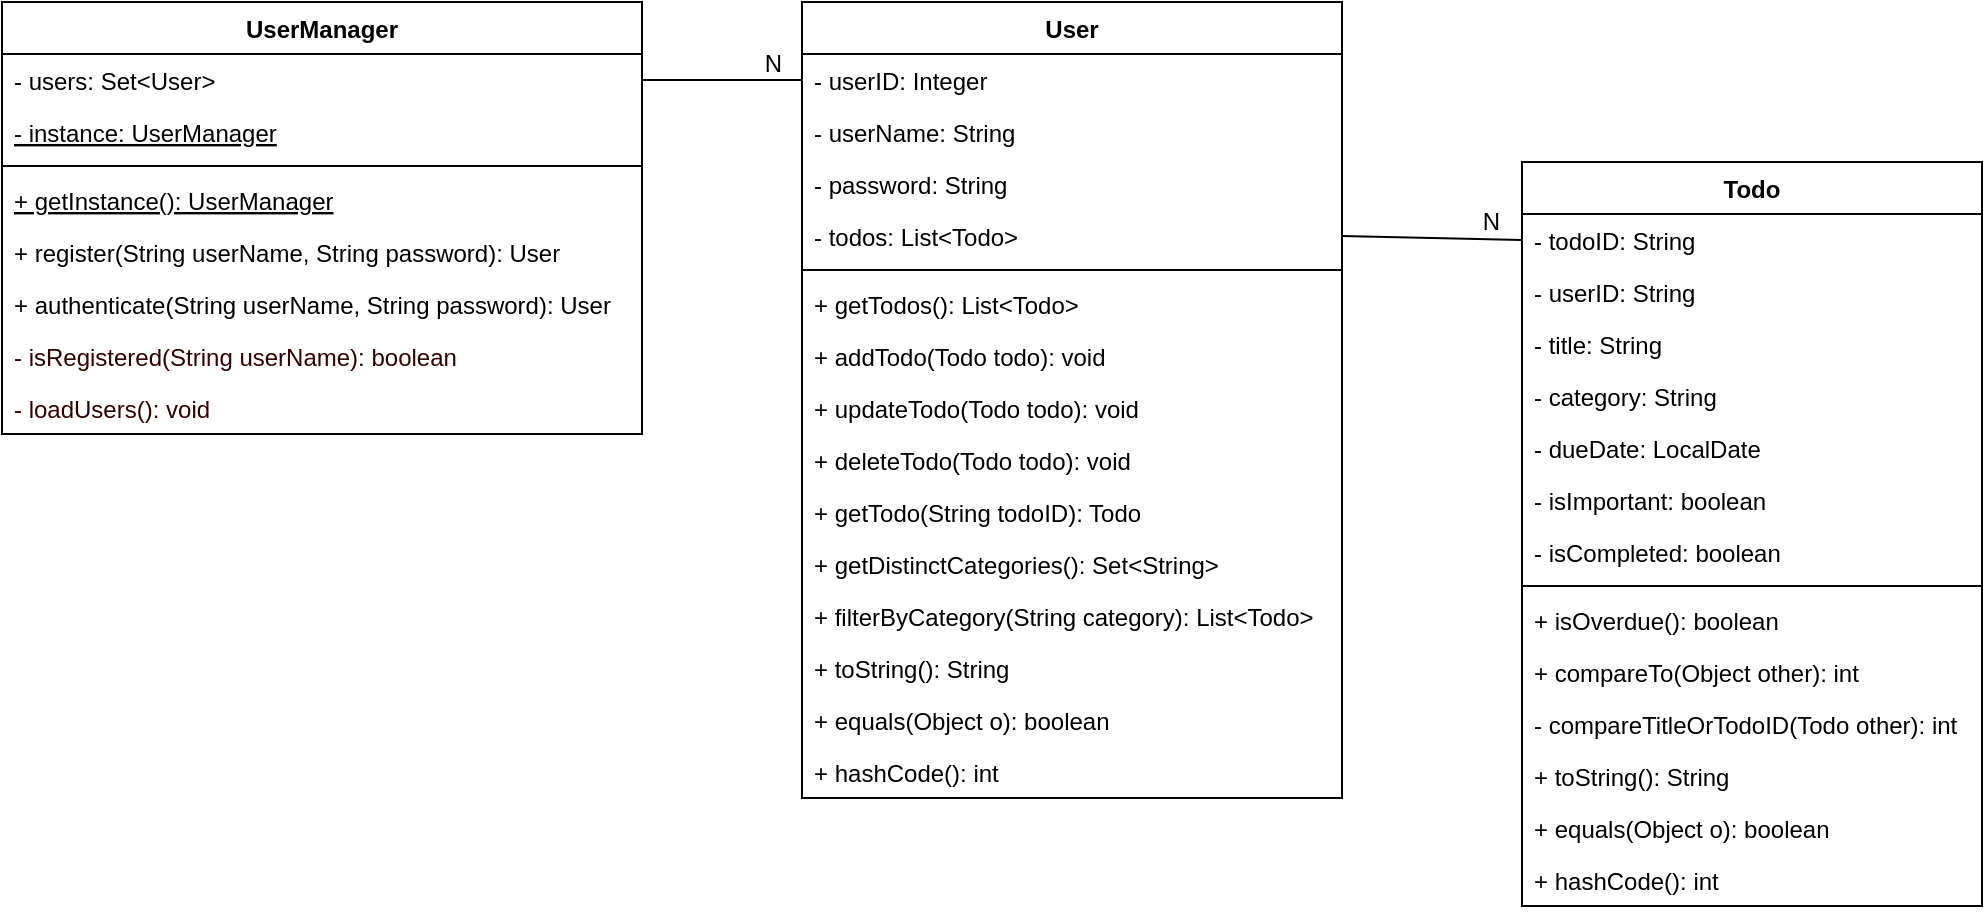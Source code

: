 <mxfile version="14.1.8" type="device" pages="2"><diagram id="_FEknvW1VbE6iCeTimLF" name="Domain Model"><mxGraphModel dx="1106" dy="1003" grid="1" gridSize="10" guides="1" tooltips="1" connect="1" arrows="1" fold="1" page="1" pageScale="1" pageWidth="1169" pageHeight="827" math="0" shadow="0"><root><mxCell id="0"/><mxCell id="1" parent="0"/><mxCell id="8GuXFF6owm1vr2erqjnb-2" value="User" style="swimlane;fontStyle=1;align=center;verticalAlign=top;childLayout=stackLayout;horizontal=1;startSize=26;horizontalStack=0;resizeParent=1;resizeParentMax=0;resizeLast=0;collapsible=1;marginBottom=0;" parent="1" vertex="1"><mxGeometry x="440" y="40" width="270" height="398" as="geometry"/></mxCell><mxCell id="8GuXFF6owm1vr2erqjnb-3" value="- userID: Integer&#10;" style="text;strokeColor=none;fillColor=none;align=left;verticalAlign=top;spacingLeft=4;spacingRight=4;overflow=hidden;rotatable=0;points=[[0,0.5],[1,0.5]];portConstraint=eastwest;" parent="8GuXFF6owm1vr2erqjnb-2" vertex="1"><mxGeometry y="26" width="270" height="26" as="geometry"/></mxCell><mxCell id="8GuXFF6owm1vr2erqjnb-11" value="- userName: String&#10;" style="text;strokeColor=none;fillColor=none;align=left;verticalAlign=top;spacingLeft=4;spacingRight=4;overflow=hidden;rotatable=0;points=[[0,0.5],[1,0.5]];portConstraint=eastwest;" parent="8GuXFF6owm1vr2erqjnb-2" vertex="1"><mxGeometry y="52" width="270" height="26" as="geometry"/></mxCell><mxCell id="8GuXFF6owm1vr2erqjnb-10" value="- password: String&#10;" style="text;strokeColor=none;fillColor=none;align=left;verticalAlign=top;spacingLeft=4;spacingRight=4;overflow=hidden;rotatable=0;points=[[0,0.5],[1,0.5]];portConstraint=eastwest;" parent="8GuXFF6owm1vr2erqjnb-2" vertex="1"><mxGeometry y="78" width="270" height="26" as="geometry"/></mxCell><mxCell id="8GuXFF6owm1vr2erqjnb-15" value="- todos: List&lt;Todo&gt;&#10;" style="text;strokeColor=none;fillColor=none;align=left;verticalAlign=top;spacingLeft=4;spacingRight=4;overflow=hidden;rotatable=0;points=[[0,0.5],[1,0.5]];portConstraint=eastwest;" parent="8GuXFF6owm1vr2erqjnb-2" vertex="1"><mxGeometry y="104" width="270" height="26" as="geometry"/></mxCell><mxCell id="8GuXFF6owm1vr2erqjnb-4" value="" style="line;strokeWidth=1;fillColor=none;align=left;verticalAlign=middle;spacingTop=-1;spacingLeft=3;spacingRight=3;rotatable=0;labelPosition=right;points=[];portConstraint=eastwest;" parent="8GuXFF6owm1vr2erqjnb-2" vertex="1"><mxGeometry y="130" width="270" height="8" as="geometry"/></mxCell><mxCell id="8GuXFF6owm1vr2erqjnb-17" value="+ getTodos(): List&lt;Todo&gt;" style="text;strokeColor=none;fillColor=none;align=left;verticalAlign=top;spacingLeft=4;spacingRight=4;overflow=hidden;rotatable=0;points=[[0,0.5],[1,0.5]];portConstraint=eastwest;" parent="8GuXFF6owm1vr2erqjnb-2" vertex="1"><mxGeometry y="138" width="270" height="26" as="geometry"/></mxCell><mxCell id="8GuXFF6owm1vr2erqjnb-16" value="+ addTodo(Todo todo): void" style="text;strokeColor=none;fillColor=none;align=left;verticalAlign=top;spacingLeft=4;spacingRight=4;overflow=hidden;rotatable=0;points=[[0,0.5],[1,0.5]];portConstraint=eastwest;" parent="8GuXFF6owm1vr2erqjnb-2" vertex="1"><mxGeometry y="164" width="270" height="26" as="geometry"/></mxCell><mxCell id="8GuXFF6owm1vr2erqjnb-18" value="+ updateTodo(Todo todo): void" style="text;strokeColor=none;fillColor=none;align=left;verticalAlign=top;spacingLeft=4;spacingRight=4;overflow=hidden;rotatable=0;points=[[0,0.5],[1,0.5]];portConstraint=eastwest;" parent="8GuXFF6owm1vr2erqjnb-2" vertex="1"><mxGeometry y="190" width="270" height="26" as="geometry"/></mxCell><mxCell id="8GuXFF6owm1vr2erqjnb-20" value="+ deleteTodo(Todo todo): void" style="text;strokeColor=none;fillColor=none;align=left;verticalAlign=top;spacingLeft=4;spacingRight=4;overflow=hidden;rotatable=0;points=[[0,0.5],[1,0.5]];portConstraint=eastwest;" parent="8GuXFF6owm1vr2erqjnb-2" vertex="1"><mxGeometry y="216" width="270" height="26" as="geometry"/></mxCell><mxCell id="DRzX5go1wV1cK8gVBeIf-1" value="+ getTodo(String todoID): Todo" style="text;strokeColor=none;fillColor=none;align=left;verticalAlign=top;spacingLeft=4;spacingRight=4;overflow=hidden;rotatable=0;points=[[0,0.5],[1,0.5]];portConstraint=eastwest;" parent="8GuXFF6owm1vr2erqjnb-2" vertex="1"><mxGeometry y="242" width="270" height="26" as="geometry"/></mxCell><mxCell id="DRzX5go1wV1cK8gVBeIf-2" value="+ getDistinctCategories(): Set&lt;String&gt;" style="text;strokeColor=none;fillColor=none;align=left;verticalAlign=top;spacingLeft=4;spacingRight=4;overflow=hidden;rotatable=0;points=[[0,0.5],[1,0.5]];portConstraint=eastwest;" parent="8GuXFF6owm1vr2erqjnb-2" vertex="1"><mxGeometry y="268" width="270" height="26" as="geometry"/></mxCell><mxCell id="XmtFBwjlOjcDqK2lk057-2" value="+ filterByCategory(String category): List&lt;Todo&gt;" style="text;strokeColor=none;fillColor=none;align=left;verticalAlign=top;spacingLeft=4;spacingRight=4;overflow=hidden;rotatable=0;points=[[0,0.5],[1,0.5]];portConstraint=eastwest;" parent="8GuXFF6owm1vr2erqjnb-2" vertex="1"><mxGeometry y="294" width="270" height="26" as="geometry"/></mxCell><mxCell id="XmtFBwjlOjcDqK2lk057-3" value="+ toString(): String" style="text;strokeColor=none;fillColor=none;align=left;verticalAlign=top;spacingLeft=4;spacingRight=4;overflow=hidden;rotatable=0;points=[[0,0.5],[1,0.5]];portConstraint=eastwest;" parent="8GuXFF6owm1vr2erqjnb-2" vertex="1"><mxGeometry y="320" width="270" height="26" as="geometry"/></mxCell><mxCell id="XmtFBwjlOjcDqK2lk057-4" value="+ equals(Object o): boolean" style="text;strokeColor=none;fillColor=none;align=left;verticalAlign=top;spacingLeft=4;spacingRight=4;overflow=hidden;rotatable=0;points=[[0,0.5],[1,0.5]];portConstraint=eastwest;" parent="8GuXFF6owm1vr2erqjnb-2" vertex="1"><mxGeometry y="346" width="270" height="26" as="geometry"/></mxCell><mxCell id="DRzX5go1wV1cK8gVBeIf-3" value="+ hashCode(): int" style="text;strokeColor=none;fillColor=none;align=left;verticalAlign=top;spacingLeft=4;spacingRight=4;overflow=hidden;rotatable=0;points=[[0,0.5],[1,0.5]];portConstraint=eastwest;" parent="8GuXFF6owm1vr2erqjnb-2" vertex="1"><mxGeometry y="372" width="270" height="26" as="geometry"/></mxCell><mxCell id="8GuXFF6owm1vr2erqjnb-6" value="Todo" style="swimlane;fontStyle=1;align=center;verticalAlign=top;childLayout=stackLayout;horizontal=1;startSize=26;horizontalStack=0;resizeParent=1;resizeParentMax=0;resizeLast=0;collapsible=1;marginBottom=0;" parent="1" vertex="1"><mxGeometry x="800" y="120" width="230" height="372" as="geometry"/></mxCell><mxCell id="8GuXFF6owm1vr2erqjnb-7" value="- todoID: String" style="text;strokeColor=none;fillColor=none;align=left;verticalAlign=top;spacingLeft=4;spacingRight=4;overflow=hidden;rotatable=0;points=[[0,0.5],[1,0.5]];portConstraint=eastwest;" parent="8GuXFF6owm1vr2erqjnb-6" vertex="1"><mxGeometry y="26" width="230" height="26" as="geometry"/></mxCell><mxCell id="8GuXFF6owm1vr2erqjnb-24" value="- userID: String" style="text;strokeColor=none;fillColor=none;align=left;verticalAlign=top;spacingLeft=4;spacingRight=4;overflow=hidden;rotatable=0;points=[[0,0.5],[1,0.5]];portConstraint=eastwest;" parent="8GuXFF6owm1vr2erqjnb-6" vertex="1"><mxGeometry y="52" width="230" height="26" as="geometry"/></mxCell><mxCell id="8GuXFF6owm1vr2erqjnb-22" value="- title: String" style="text;strokeColor=none;fillColor=none;align=left;verticalAlign=top;spacingLeft=4;spacingRight=4;overflow=hidden;rotatable=0;points=[[0,0.5],[1,0.5]];portConstraint=eastwest;" parent="8GuXFF6owm1vr2erqjnb-6" vertex="1"><mxGeometry y="78" width="230" height="26" as="geometry"/></mxCell><mxCell id="8GuXFF6owm1vr2erqjnb-23" value="- category: String" style="text;strokeColor=none;fillColor=none;align=left;verticalAlign=top;spacingLeft=4;spacingRight=4;overflow=hidden;rotatable=0;points=[[0,0.5],[1,0.5]];portConstraint=eastwest;" parent="8GuXFF6owm1vr2erqjnb-6" vertex="1"><mxGeometry y="104" width="230" height="26" as="geometry"/></mxCell><mxCell id="8GuXFF6owm1vr2erqjnb-26" value="- dueDate: LocalDate" style="text;strokeColor=none;fillColor=none;align=left;verticalAlign=top;spacingLeft=4;spacingRight=4;overflow=hidden;rotatable=0;points=[[0,0.5],[1,0.5]];portConstraint=eastwest;" parent="8GuXFF6owm1vr2erqjnb-6" vertex="1"><mxGeometry y="130" width="230" height="26" as="geometry"/></mxCell><mxCell id="8GuXFF6owm1vr2erqjnb-27" value="- isImportant: boolean" style="text;strokeColor=none;fillColor=none;align=left;verticalAlign=top;spacingLeft=4;spacingRight=4;overflow=hidden;rotatable=0;points=[[0,0.5],[1,0.5]];portConstraint=eastwest;" parent="8GuXFF6owm1vr2erqjnb-6" vertex="1"><mxGeometry y="156" width="230" height="26" as="geometry"/></mxCell><mxCell id="8GuXFF6owm1vr2erqjnb-28" value="- isCompleted: boolean" style="text;strokeColor=none;fillColor=none;align=left;verticalAlign=top;spacingLeft=4;spacingRight=4;overflow=hidden;rotatable=0;points=[[0,0.5],[1,0.5]];portConstraint=eastwest;" parent="8GuXFF6owm1vr2erqjnb-6" vertex="1"><mxGeometry y="182" width="230" height="26" as="geometry"/></mxCell><mxCell id="8GuXFF6owm1vr2erqjnb-8" value="" style="line;strokeWidth=1;fillColor=none;align=left;verticalAlign=middle;spacingTop=-1;spacingLeft=3;spacingRight=3;rotatable=0;labelPosition=right;points=[];portConstraint=eastwest;" parent="8GuXFF6owm1vr2erqjnb-6" vertex="1"><mxGeometry y="208" width="230" height="8" as="geometry"/></mxCell><mxCell id="8GuXFF6owm1vr2erqjnb-9" value="+ isOverdue(): boolean" style="text;strokeColor=none;fillColor=none;align=left;verticalAlign=top;spacingLeft=4;spacingRight=4;overflow=hidden;rotatable=0;points=[[0,0.5],[1,0.5]];portConstraint=eastwest;" parent="8GuXFF6owm1vr2erqjnb-6" vertex="1"><mxGeometry y="216" width="230" height="26" as="geometry"/></mxCell><mxCell id="XmtFBwjlOjcDqK2lk057-5" value="+ compareTo(Object other): int" style="text;strokeColor=none;fillColor=none;align=left;verticalAlign=top;spacingLeft=4;spacingRight=4;overflow=hidden;rotatable=0;points=[[0,0.5],[1,0.5]];portConstraint=eastwest;" parent="8GuXFF6owm1vr2erqjnb-6" vertex="1"><mxGeometry y="242" width="230" height="26" as="geometry"/></mxCell><mxCell id="XmtFBwjlOjcDqK2lk057-6" value="- compareTitleOrTodoID(Todo other): int" style="text;strokeColor=none;fillColor=none;align=left;verticalAlign=top;spacingLeft=4;spacingRight=4;overflow=hidden;rotatable=0;points=[[0,0.5],[1,0.5]];portConstraint=eastwest;" parent="8GuXFF6owm1vr2erqjnb-6" vertex="1"><mxGeometry y="268" width="230" height="26" as="geometry"/></mxCell><mxCell id="XmtFBwjlOjcDqK2lk057-8" value="+ toString(): String" style="text;strokeColor=none;fillColor=none;align=left;verticalAlign=top;spacingLeft=4;spacingRight=4;overflow=hidden;rotatable=0;points=[[0,0.5],[1,0.5]];portConstraint=eastwest;" parent="8GuXFF6owm1vr2erqjnb-6" vertex="1"><mxGeometry y="294" width="230" height="26" as="geometry"/></mxCell><mxCell id="XmtFBwjlOjcDqK2lk057-9" value="+ equals(Object o): boolean" style="text;strokeColor=none;fillColor=none;align=left;verticalAlign=top;spacingLeft=4;spacingRight=4;overflow=hidden;rotatable=0;points=[[0,0.5],[1,0.5]];portConstraint=eastwest;" parent="8GuXFF6owm1vr2erqjnb-6" vertex="1"><mxGeometry y="320" width="230" height="26" as="geometry"/></mxCell><mxCell id="XmtFBwjlOjcDqK2lk057-10" value="+ hashCode(): int" style="text;strokeColor=none;fillColor=none;align=left;verticalAlign=top;spacingLeft=4;spacingRight=4;overflow=hidden;rotatable=0;points=[[0,0.5],[1,0.5]];portConstraint=eastwest;" parent="8GuXFF6owm1vr2erqjnb-6" vertex="1"><mxGeometry y="346" width="230" height="26" as="geometry"/></mxCell><mxCell id="ysoF5U-7DfWgZvBtJbBI-6" value="UserManager" style="swimlane;fontStyle=1;align=center;verticalAlign=top;childLayout=stackLayout;horizontal=1;startSize=26;horizontalStack=0;resizeParent=1;resizeParentMax=0;resizeLast=0;collapsible=1;marginBottom=0;" parent="1" vertex="1"><mxGeometry x="40" y="40" width="320" height="216" as="geometry"/></mxCell><mxCell id="ysoF5U-7DfWgZvBtJbBI-7" value="- users: Set&lt;User&gt;" style="text;strokeColor=none;fillColor=none;align=left;verticalAlign=top;spacingLeft=4;spacingRight=4;overflow=hidden;rotatable=0;points=[[0,0.5],[1,0.5]];portConstraint=eastwest;fontStyle=0" parent="ysoF5U-7DfWgZvBtJbBI-6" vertex="1"><mxGeometry y="26" width="320" height="26" as="geometry"/></mxCell><mxCell id="XmtFBwjlOjcDqK2lk057-1" value="- instance: UserManager" style="text;strokeColor=none;fillColor=none;align=left;verticalAlign=top;spacingLeft=4;spacingRight=4;overflow=hidden;rotatable=0;points=[[0,0.5],[1,0.5]];portConstraint=eastwest;fontStyle=4" parent="ysoF5U-7DfWgZvBtJbBI-6" vertex="1"><mxGeometry y="52" width="320" height="26" as="geometry"/></mxCell><mxCell id="ysoF5U-7DfWgZvBtJbBI-14" value="" style="line;strokeWidth=1;fillColor=none;align=left;verticalAlign=middle;spacingTop=-1;spacingLeft=3;spacingRight=3;rotatable=0;labelPosition=right;points=[];portConstraint=eastwest;" parent="ysoF5U-7DfWgZvBtJbBI-6" vertex="1"><mxGeometry y="78" width="320" height="8" as="geometry"/></mxCell><mxCell id="ysoF5U-7DfWgZvBtJbBI-15" value="+ getInstance(): UserManager" style="text;strokeColor=none;fillColor=none;align=left;verticalAlign=top;spacingLeft=4;spacingRight=4;overflow=hidden;rotatable=0;points=[[0,0.5],[1,0.5]];portConstraint=eastwest;fontStyle=4" parent="ysoF5U-7DfWgZvBtJbBI-6" vertex="1"><mxGeometry y="86" width="320" height="26" as="geometry"/></mxCell><mxCell id="ysoF5U-7DfWgZvBtJbBI-16" value="+ register(String userName, String password): User" style="text;strokeColor=none;fillColor=none;align=left;verticalAlign=top;spacingLeft=4;spacingRight=4;overflow=hidden;rotatable=0;points=[[0,0.5],[1,0.5]];portConstraint=eastwest;" parent="ysoF5U-7DfWgZvBtJbBI-6" vertex="1"><mxGeometry y="112" width="320" height="26" as="geometry"/></mxCell><mxCell id="ysoF5U-7DfWgZvBtJbBI-20" value="+ authenticate(String userName, String password): User" style="text;strokeColor=none;fillColor=none;align=left;verticalAlign=top;spacingLeft=4;spacingRight=4;overflow=hidden;rotatable=0;points=[[0,0.5],[1,0.5]];portConstraint=eastwest;" parent="ysoF5U-7DfWgZvBtJbBI-6" vertex="1"><mxGeometry y="138" width="320" height="26" as="geometry"/></mxCell><mxCell id="LsWSEmS_wTWBQNg2qc56-11" value="- isRegistered(String userName): boolean" style="text;strokeColor=none;fillColor=none;align=left;verticalAlign=top;spacingLeft=4;spacingRight=4;overflow=hidden;rotatable=0;points=[[0,0.5],[1,0.5]];portConstraint=eastwest;fontColor=#330000;" parent="ysoF5U-7DfWgZvBtJbBI-6" vertex="1"><mxGeometry y="164" width="320" height="26" as="geometry"/></mxCell><mxCell id="DRzX5go1wV1cK8gVBeIf-4" value="- loadUsers(): void" style="text;strokeColor=none;fillColor=none;align=left;verticalAlign=top;spacingLeft=4;spacingRight=4;overflow=hidden;rotatable=0;points=[[0,0.5],[1,0.5]];portConstraint=eastwest;fontColor=#330000;" parent="ysoF5U-7DfWgZvBtJbBI-6" vertex="1"><mxGeometry y="190" width="320" height="26" as="geometry"/></mxCell><mxCell id="LsWSEmS_wTWBQNg2qc56-7" value="" style="endArrow=none;html=1;rounded=0;fontColor=#FF3333;exitX=1;exitY=0.5;exitDx=0;exitDy=0;entryX=0;entryY=0.5;entryDx=0;entryDy=0;" parent="1" source="ysoF5U-7DfWgZvBtJbBI-7" target="8GuXFF6owm1vr2erqjnb-3" edge="1"><mxGeometry relative="1" as="geometry"><mxPoint x="330" y="860" as="sourcePoint"/><mxPoint x="490" y="860" as="targetPoint"/></mxGeometry></mxCell><mxCell id="LsWSEmS_wTWBQNg2qc56-8" value="N" style="resizable=0;html=1;align=right;verticalAlign=bottom;" parent="LsWSEmS_wTWBQNg2qc56-7" connectable="0" vertex="1"><mxGeometry x="1" relative="1" as="geometry"><mxPoint x="-10" as="offset"/></mxGeometry></mxCell><mxCell id="LsWSEmS_wTWBQNg2qc56-9" value="" style="endArrow=none;html=1;rounded=0;fontColor=#FF3333;exitX=1;exitY=0.5;exitDx=0;exitDy=0;entryX=0;entryY=0.5;entryDx=0;entryDy=0;" parent="1" source="8GuXFF6owm1vr2erqjnb-15" target="8GuXFF6owm1vr2erqjnb-7" edge="1"><mxGeometry relative="1" as="geometry"><mxPoint x="330" y="860" as="sourcePoint"/><mxPoint x="490" y="860" as="targetPoint"/></mxGeometry></mxCell><mxCell id="LsWSEmS_wTWBQNg2qc56-10" value="N" style="resizable=0;html=1;align=right;verticalAlign=bottom;" parent="LsWSEmS_wTWBQNg2qc56-9" connectable="0" vertex="1"><mxGeometry x="1" relative="1" as="geometry"><mxPoint x="-9.98" as="offset"/></mxGeometry></mxCell></root></mxGraphModel></diagram><diagram id="zWdlCqI29T2dWSMC5rAG" name="Page Flow"><mxGraphModel dx="1106" dy="1003" grid="1" gridSize="10" guides="1" tooltips="1" connect="1" arrows="1" fold="1" page="1" pageScale="1" pageWidth="850" pageHeight="1100" math="0" shadow="0"><root><mxCell id="nnM6BxxUmR0Pl3jAsNiM-0"/><mxCell id="nnM6BxxUmR0Pl3jAsNiM-1" parent="nnM6BxxUmR0Pl3jAsNiM-0"/><mxCell id="nnM6BxxUmR0Pl3jAsNiM-2" value="" style="ellipse;html=1;shape=startState;fillColor=#000000;strokeColor=#ff0000;rotation=0;" parent="nnM6BxxUmR0Pl3jAsNiM-1" vertex="1"><mxGeometry x="140" y="115" width="30" height="30" as="geometry"/></mxCell><mxCell id="nnM6BxxUmR0Pl3jAsNiM-3" value="" style="endArrow=classic;html=1;exitX=1;exitY=0.5;exitDx=0;exitDy=0;" parent="nnM6BxxUmR0Pl3jAsNiM-1" source="nnM6BxxUmR0Pl3jAsNiM-2" edge="1"><mxGeometry width="50" height="50" relative="1" as="geometry"><mxPoint x="230" y="155" as="sourcePoint"/><mxPoint x="220" y="130" as="targetPoint"/></mxGeometry></mxCell><mxCell id="nnM6BxxUmR0Pl3jAsNiM-4" value="" style="edgeStyle=orthogonalEdgeStyle;rounded=0;orthogonalLoop=1;jettySize=auto;html=1;" parent="nnM6BxxUmR0Pl3jAsNiM-1" source="nnM6BxxUmR0Pl3jAsNiM-6" target="nnM6BxxUmR0Pl3jAsNiM-8" edge="1"><mxGeometry relative="1" as="geometry"/></mxCell><mxCell id="nnM6BxxUmR0Pl3jAsNiM-5" value="" style="edgeStyle=orthogonalEdgeStyle;rounded=0;orthogonalLoop=1;jettySize=auto;html=1;" parent="nnM6BxxUmR0Pl3jAsNiM-1" source="nnM6BxxUmR0Pl3jAsNiM-6" target="nnM6BxxUmR0Pl3jAsNiM-10" edge="1"><mxGeometry relative="1" as="geometry"/></mxCell><mxCell id="nnM6BxxUmR0Pl3jAsNiM-6" value="Landing" style="strokeWidth=2;html=1;shape=mxgraph.flowchart.decision;whiteSpace=wrap;" parent="nnM6BxxUmR0Pl3jAsNiM-1" vertex="1"><mxGeometry x="220" y="80" width="100" height="100" as="geometry"/></mxCell><mxCell id="nnM6BxxUmR0Pl3jAsNiM-7" style="edgeStyle=orthogonalEdgeStyle;rounded=0;orthogonalLoop=1;jettySize=auto;html=1;exitX=0.5;exitY=1;exitDx=0;exitDy=0;entryX=0.5;entryY=0;entryDx=0;entryDy=0;entryPerimeter=0;" parent="nnM6BxxUmR0Pl3jAsNiM-1" source="nnM6BxxUmR0Pl3jAsNiM-8" target="nnM6BxxUmR0Pl3jAsNiM-15" edge="1"><mxGeometry relative="1" as="geometry"/></mxCell><mxCell id="nnM6BxxUmR0Pl3jAsNiM-8" value="Login" style="whiteSpace=wrap;html=1;strokeWidth=2;" parent="nnM6BxxUmR0Pl3jAsNiM-1" vertex="1"><mxGeometry x="210" y="230" width="120" height="60" as="geometry"/></mxCell><mxCell id="nnM6BxxUmR0Pl3jAsNiM-9" style="edgeStyle=orthogonalEdgeStyle;rounded=0;orthogonalLoop=1;jettySize=auto;html=1;entryX=1;entryY=0.5;entryDx=0;entryDy=0;exitX=0.5;exitY=1;exitDx=0;exitDy=0;" parent="nnM6BxxUmR0Pl3jAsNiM-1" source="nnM6BxxUmR0Pl3jAsNiM-10" target="nnM6BxxUmR0Pl3jAsNiM-8" edge="1"><mxGeometry relative="1" as="geometry"/></mxCell><mxCell id="nnM6BxxUmR0Pl3jAsNiM-10" value="Register" style="whiteSpace=wrap;html=1;strokeWidth=2;" parent="nnM6BxxUmR0Pl3jAsNiM-1" vertex="1"><mxGeometry x="390" y="100" width="120" height="60" as="geometry"/></mxCell><mxCell id="nnM6BxxUmR0Pl3jAsNiM-11" style="edgeStyle=orthogonalEdgeStyle;rounded=0;orthogonalLoop=1;jettySize=auto;html=1;exitX=0;exitY=0.5;exitDx=0;exitDy=0;exitPerimeter=0;entryX=0;entryY=0.5;entryDx=0;entryDy=0;" parent="nnM6BxxUmR0Pl3jAsNiM-1" source="nnM6BxxUmR0Pl3jAsNiM-15" target="nnM6BxxUmR0Pl3jAsNiM-8" edge="1"><mxGeometry relative="1" as="geometry"/></mxCell><mxCell id="nnM6BxxUmR0Pl3jAsNiM-12" value="No" style="edgeLabel;html=1;align=center;verticalAlign=middle;resizable=0;points=[];" parent="nnM6BxxUmR0Pl3jAsNiM-11" vertex="1" connectable="0"><mxGeometry x="-0.629" y="-14" relative="1" as="geometry"><mxPoint x="-1" as="offset"/></mxGeometry></mxCell><mxCell id="nnM6BxxUmR0Pl3jAsNiM-13" value="" style="edgeStyle=orthogonalEdgeStyle;rounded=0;orthogonalLoop=1;jettySize=auto;html=1;" parent="nnM6BxxUmR0Pl3jAsNiM-1" source="nnM6BxxUmR0Pl3jAsNiM-15" target="nnM6BxxUmR0Pl3jAsNiM-20" edge="1"><mxGeometry relative="1" as="geometry"/></mxCell><mxCell id="nnM6BxxUmR0Pl3jAsNiM-14" value="Yes" style="edgeLabel;html=1;align=center;verticalAlign=middle;resizable=0;points=[];" parent="nnM6BxxUmR0Pl3jAsNiM-13" vertex="1" connectable="0"><mxGeometry x="0.235" y="-2" relative="1" as="geometry"><mxPoint x="2" y="-9" as="offset"/></mxGeometry></mxCell><mxCell id="nnM6BxxUmR0Pl3jAsNiM-15" value="Successful" style="strokeWidth=2;html=1;shape=mxgraph.flowchart.decision;whiteSpace=wrap;" parent="nnM6BxxUmR0Pl3jAsNiM-1" vertex="1"><mxGeometry x="220" y="350" width="100" height="100" as="geometry"/></mxCell><mxCell id="nnM6BxxUmR0Pl3jAsNiM-16" style="edgeStyle=orthogonalEdgeStyle;rounded=0;orthogonalLoop=1;jettySize=auto;html=1;entryX=0;entryY=0.5;entryDx=0;entryDy=0;" parent="nnM6BxxUmR0Pl3jAsNiM-1" source="nnM6BxxUmR0Pl3jAsNiM-20" target="nnM6BxxUmR0Pl3jAsNiM-2" edge="1"><mxGeometry relative="1" as="geometry"/></mxCell><mxCell id="nnM6BxxUmR0Pl3jAsNiM-17" value="Logout / Timeout" style="edgeLabel;html=1;align=center;verticalAlign=middle;resizable=0;points=[];rotation=-90;" parent="nnM6BxxUmR0Pl3jAsNiM-16" vertex="1" connectable="0"><mxGeometry x="0.339" y="2" relative="1" as="geometry"><mxPoint as="offset"/></mxGeometry></mxCell><mxCell id="nnM6BxxUmR0Pl3jAsNiM-18" value="" style="edgeStyle=orthogonalEdgeStyle;rounded=0;orthogonalLoop=1;jettySize=auto;html=1;" parent="nnM6BxxUmR0Pl3jAsNiM-1" source="nnM6BxxUmR0Pl3jAsNiM-20" target="nnM6BxxUmR0Pl3jAsNiM-25" edge="1"><mxGeometry relative="1" as="geometry"/></mxCell><mxCell id="nnM6BxxUmR0Pl3jAsNiM-19" style="edgeStyle=orthogonalEdgeStyle;rounded=0;orthogonalLoop=1;jettySize=auto;html=1;exitX=1;exitY=0.75;exitDx=0;exitDy=0;" parent="nnM6BxxUmR0Pl3jAsNiM-1" source="nnM6BxxUmR0Pl3jAsNiM-20" target="nnM6BxxUmR0Pl3jAsNiM-28" edge="1"><mxGeometry relative="1" as="geometry"/></mxCell><mxCell id="nnM6BxxUmR0Pl3jAsNiM-20" value="TodoList" style="whiteSpace=wrap;html=1;strokeWidth=2;" parent="nnM6BxxUmR0Pl3jAsNiM-1" vertex="1"><mxGeometry x="210" y="495" width="120" height="60" as="geometry"/></mxCell><mxCell id="nnM6BxxUmR0Pl3jAsNiM-21" value="+ getTodos(): Set&lt;Todo&gt;" style="text;strokeColor=none;fillColor=none;align=left;verticalAlign=top;spacingLeft=4;spacingRight=4;overflow=hidden;rotatable=0;points=[[0,0.5],[1,0.5]];portConstraint=eastwest;" parent="nnM6BxxUmR0Pl3jAsNiM-1" vertex="1"><mxGeometry x="290" y="469" width="210" height="26" as="geometry"/></mxCell><mxCell id="nnM6BxxUmR0Pl3jAsNiM-24" style="edgeStyle=orthogonalEdgeStyle;rounded=0;orthogonalLoop=1;jettySize=auto;html=1;exitX=0.603;exitY=-0.003;exitDx=0;exitDy=0;entryX=0.597;entryY=0.99;entryDx=0;entryDy=0;exitPerimeter=0;entryPerimeter=0;" parent="nnM6BxxUmR0Pl3jAsNiM-1" source="nnM6BxxUmR0Pl3jAsNiM-25" target="nnM6BxxUmR0Pl3jAsNiM-20" edge="1"><mxGeometry relative="1" as="geometry"/></mxCell><mxCell id="nnM6BxxUmR0Pl3jAsNiM-25" value="addTodo" style="whiteSpace=wrap;html=1;strokeWidth=2;" parent="nnM6BxxUmR0Pl3jAsNiM-1" vertex="1"><mxGeometry x="210" y="600" width="120" height="60" as="geometry"/></mxCell><mxCell id="nnM6BxxUmR0Pl3jAsNiM-26" value="+ addTodo(Todo todo): void" style="text;strokeColor=none;fillColor=none;align=left;verticalAlign=top;spacingLeft=4;spacingRight=4;overflow=hidden;rotatable=0;points=[[0,0.5],[1,0.5]];portConstraint=eastwest;" parent="nnM6BxxUmR0Pl3jAsNiM-1" vertex="1"><mxGeometry x="190" y="660" width="210" height="26" as="geometry"/></mxCell><mxCell id="nnM6BxxUmR0Pl3jAsNiM-27" style="edgeStyle=orthogonalEdgeStyle;rounded=0;orthogonalLoop=1;jettySize=auto;html=1;exitX=0.75;exitY=0;exitDx=0;exitDy=0;entryX=1;entryY=0.5;entryDx=0;entryDy=0;" parent="nnM6BxxUmR0Pl3jAsNiM-1" source="nnM6BxxUmR0Pl3jAsNiM-28" target="nnM6BxxUmR0Pl3jAsNiM-20" edge="1"><mxGeometry relative="1" as="geometry"/></mxCell><mxCell id="nnM6BxxUmR0Pl3jAsNiM-28" value="UpdateTodo" style="whiteSpace=wrap;html=1;strokeWidth=2;" parent="nnM6BxxUmR0Pl3jAsNiM-1" vertex="1"><mxGeometry x="360" y="600" width="120" height="60" as="geometry"/></mxCell><mxCell id="nnM6BxxUmR0Pl3jAsNiM-29" value="+ updateTodo(Todo todo): void" style="text;strokeColor=none;fillColor=none;align=left;verticalAlign=top;spacingLeft=4;spacingRight=4;overflow=hidden;rotatable=0;points=[[0,0.5],[1,0.5]];portConstraint=eastwest;" parent="nnM6BxxUmR0Pl3jAsNiM-1" vertex="1"><mxGeometry x="480" y="604" width="210" height="26" as="geometry"/></mxCell><mxCell id="nnM6BxxUmR0Pl3jAsNiM-30" value="+ deleteTask(Task task): void" style="text;strokeColor=none;fillColor=none;align=left;verticalAlign=top;spacingLeft=4;spacingRight=4;overflow=hidden;rotatable=0;points=[[0,0.5],[1,0.5]];portConstraint=eastwest;" parent="nnM6BxxUmR0Pl3jAsNiM-1" vertex="1"><mxGeometry x="480" y="630" width="210" height="26" as="geometry"/></mxCell><mxCell id="7OzGQUJtzLNfk1DCzj15-0" value="+ register(String userName, String password): User" style="text;strokeColor=none;fillColor=none;align=left;verticalAlign=top;spacingLeft=4;spacingRight=4;overflow=hidden;rotatable=0;points=[[0,0.5],[1,0.5]];portConstraint=eastwest;" parent="nnM6BxxUmR0Pl3jAsNiM-1" vertex="1"><mxGeometry x="460" y="170" width="320" height="26" as="geometry"/></mxCell><mxCell id="PonJLnw1UrfzLNmAFT_V-0" value="+ authenticate(String userName, String password): User" style="text;strokeColor=none;fillColor=none;align=left;verticalAlign=top;spacingLeft=4;spacingRight=4;overflow=hidden;rotatable=0;points=[[0,0.5],[1,0.5]];portConstraint=eastwest;" parent="nnM6BxxUmR0Pl3jAsNiM-1" vertex="1"><mxGeometry x="280" y="300" width="320" height="26" as="geometry"/></mxCell></root></mxGraphModel></diagram></mxfile>